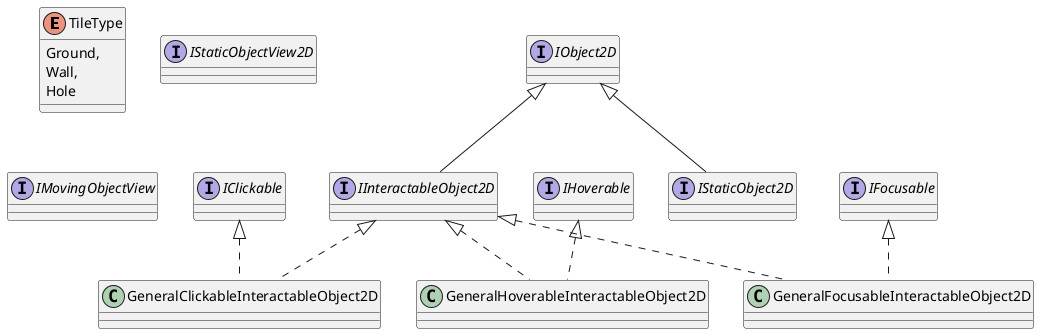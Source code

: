 @startuml
'https://plantuml.com/class-diagram

enum TileType {
    Ground,
    Wall,
    Hole
}

interface IClickable {
}

interface IHoverable {
}

interface IFocusable {
}

interface IStaticObjectView2D {
}

interface IMovingObjectView {
}

interface IObject2D {
}

interface IInteractableObject2D extends IObject2D {
}

interface IStaticObject2D extends IObject2D {
}

class GeneralClickableInteractableObject2D implements IInteractableObject2D, IClickable {
}

class GeneralHoverableInteractableObject2D implements IInteractableObject2D, IHoverable {
}

class GeneralFocusableInteractableObject2D implements IInteractableObject2D, IFocusable {
}

@enduml